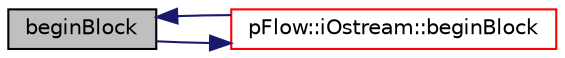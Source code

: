 digraph "beginBlock"
{
 // LATEX_PDF_SIZE
  edge [fontname="Helvetica",fontsize="10",labelfontname="Helvetica",labelfontsize="10"];
  node [fontname="Helvetica",fontsize="10",shape=record];
  rankdir="LR";
  Node1 [label="beginBlock",height=0.2,width=0.4,color="black", fillcolor="grey75", style="filled", fontcolor="black",tooltip="Write begin block group without a name."];
  Node1 -> Node2 [color="midnightblue",fontsize="10",style="solid",fontname="Helvetica"];
  Node2 [label="pFlow::iOstream::beginBlock",height=0.2,width=0.4,color="red", fillcolor="white", style="filled",URL="$classpFlow_1_1iOstream.html#ab440fa44645864fa1f9595b19d77bed0",tooltip="Write begin block group with a name Increments indentation, adds newline."];
  Node2 -> Node1 [color="midnightblue",fontsize="10",style="solid",fontname="Helvetica"];
}
